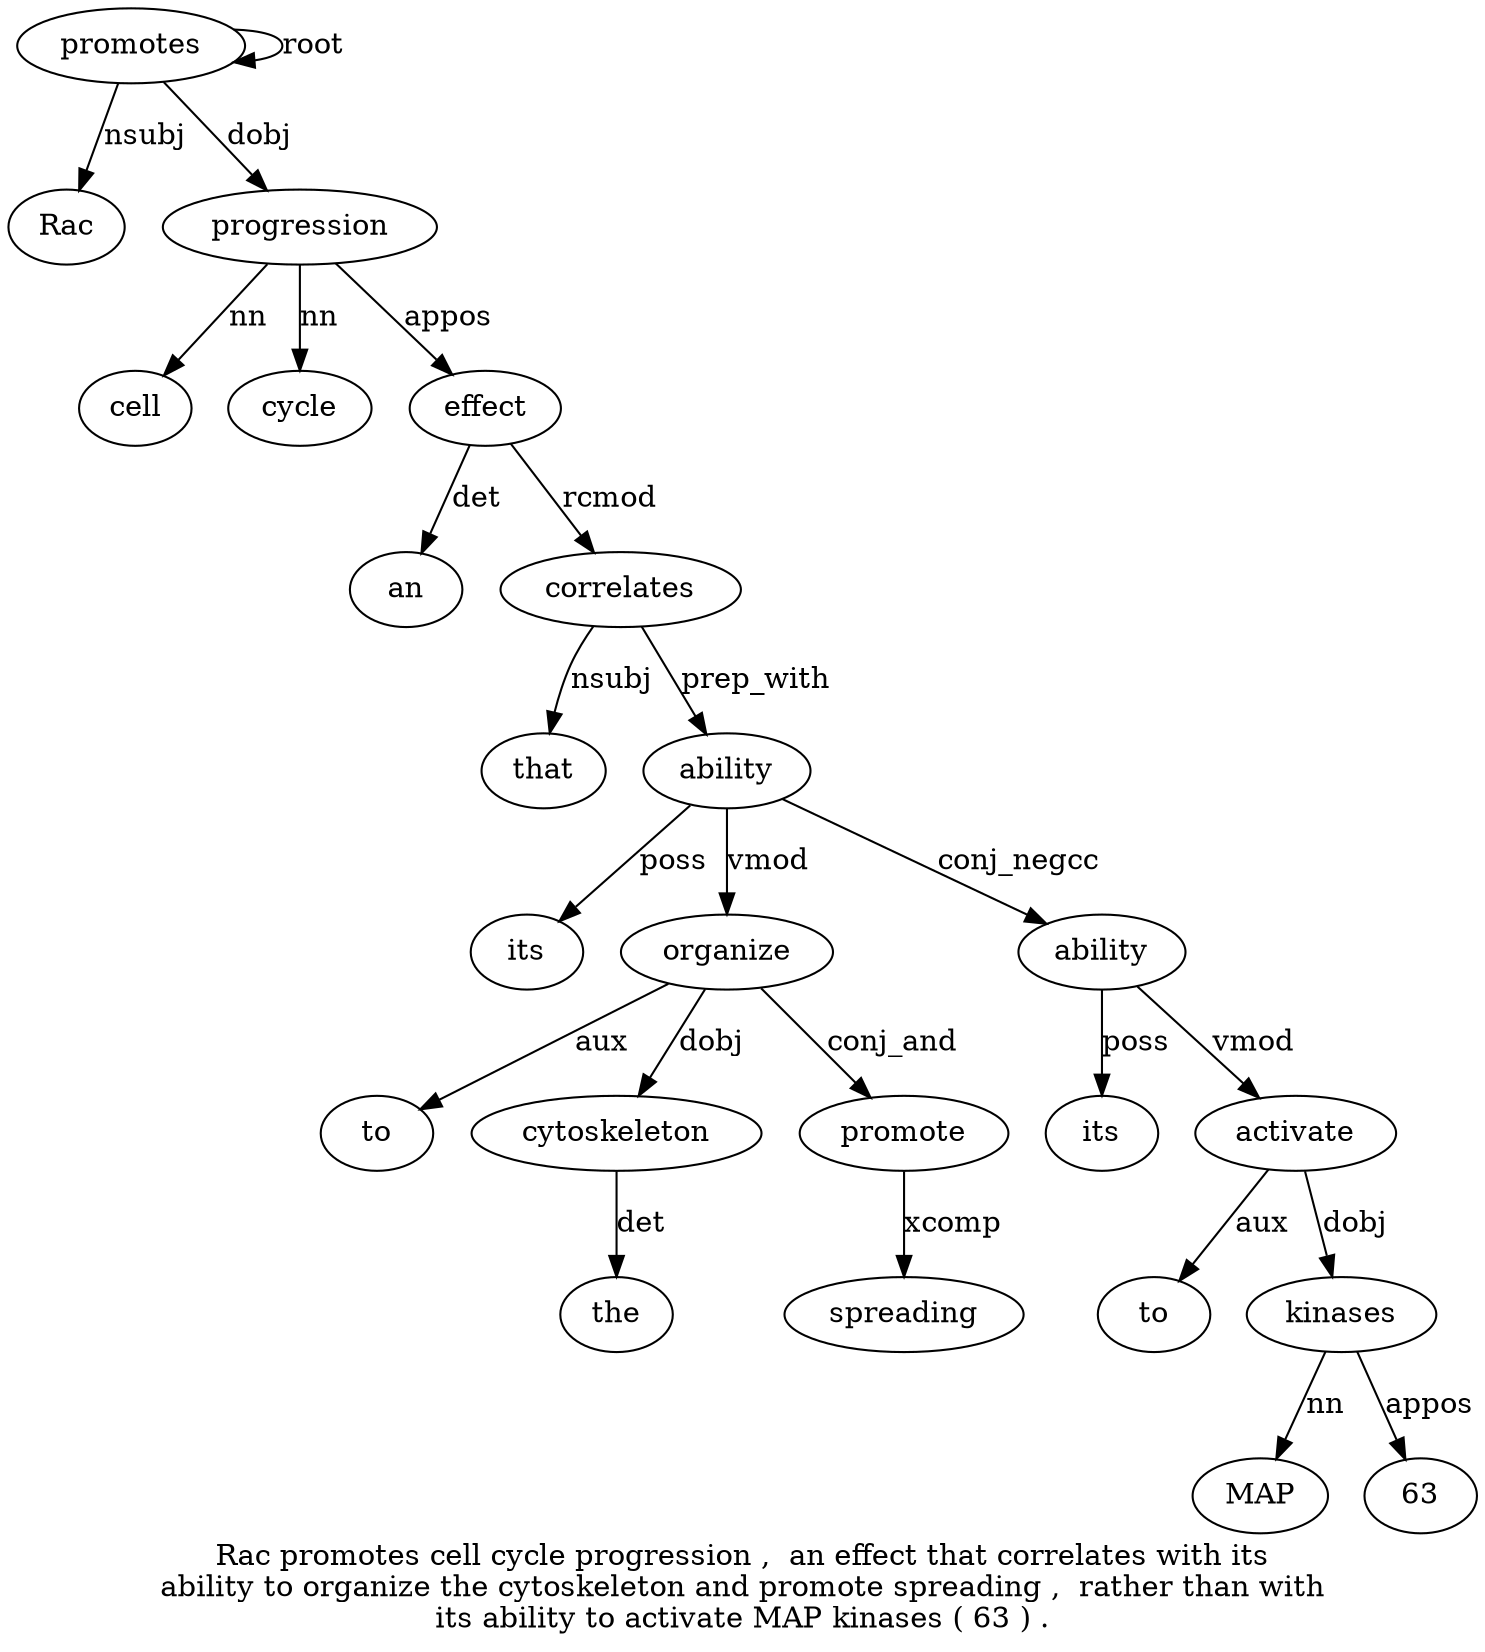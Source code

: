 digraph "Rac promotes cell cycle progression ,  an effect that correlates with its ability to organize the cytoskeleton and promote spreading ,  rather than with its ability to activate MAP kinases ( 63 ) ." {
label="Rac promotes cell cycle progression ,  an effect that correlates with its
ability to organize the cytoskeleton and promote spreading ,  rather than with
its ability to activate MAP kinases ( 63 ) .";
promotes2 [style=filled, fillcolor=white, label=promotes];
Rac1 [style=filled, fillcolor=white, label=Rac];
promotes2 -> Rac1  [label=nsubj];
promotes2 -> promotes2  [label=root];
progression5 [style=filled, fillcolor=white, label=progression];
cell3 [style=filled, fillcolor=white, label=cell];
progression5 -> cell3  [label=nn];
cycle4 [style=filled, fillcolor=white, label=cycle];
progression5 -> cycle4  [label=nn];
promotes2 -> progression5  [label=dobj];
effect8 [style=filled, fillcolor=white, label=effect];
an7 [style=filled, fillcolor=white, label=an];
effect8 -> an7  [label=det];
progression5 -> effect8  [label=appos];
correlates10 [style=filled, fillcolor=white, label=correlates];
that9 [style=filled, fillcolor=white, label=that];
correlates10 -> that9  [label=nsubj];
effect8 -> correlates10  [label=rcmod];
ability13 [style=filled, fillcolor=white, label=ability];
its12 [style=filled, fillcolor=white, label=its];
ability13 -> its12  [label=poss];
correlates10 -> ability13  [label=prep_with];
organize15 [style=filled, fillcolor=white, label=organize];
to14 [style=filled, fillcolor=white, label=to];
organize15 -> to14  [label=aux];
ability13 -> organize15  [label=vmod];
cytoskeleton17 [style=filled, fillcolor=white, label=cytoskeleton];
the16 [style=filled, fillcolor=white, label=the];
cytoskeleton17 -> the16  [label=det];
organize15 -> cytoskeleton17  [label=dobj];
promote19 [style=filled, fillcolor=white, label=promote];
organize15 -> promote19  [label=conj_and];
spreading20 [style=filled, fillcolor=white, label=spreading];
promote19 -> spreading20  [label=xcomp];
ability26 [style=filled, fillcolor=white, label=ability];
its25 [style=filled, fillcolor=white, label=its];
ability26 -> its25  [label=poss];
ability13 -> ability26  [label=conj_negcc];
activate28 [style=filled, fillcolor=white, label=activate];
to27 [style=filled, fillcolor=white, label=to];
activate28 -> to27  [label=aux];
ability26 -> activate28  [label=vmod];
kinases30 [style=filled, fillcolor=white, label=kinases];
MAP29 [style=filled, fillcolor=white, label=MAP];
kinases30 -> MAP29  [label=nn];
activate28 -> kinases30  [label=dobj];
6332 [style=filled, fillcolor=white, label=63];
kinases30 -> 6332  [label=appos];
}
